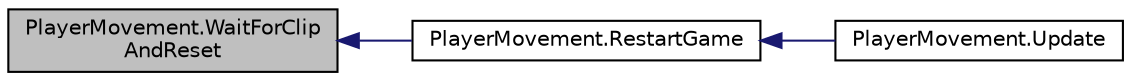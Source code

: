 digraph "PlayerMovement.WaitForClipAndReset"
{
  edge [fontname="Helvetica",fontsize="10",labelfontname="Helvetica",labelfontsize="10"];
  node [fontname="Helvetica",fontsize="10",shape=record];
  rankdir="LR";
  Node68 [label="PlayerMovement.WaitForClip\lAndReset",height=0.2,width=0.4,color="black", fillcolor="grey75", style="filled", fontcolor="black"];
  Node68 -> Node69 [dir="back",color="midnightblue",fontsize="10",style="solid",fontname="Helvetica"];
  Node69 [label="PlayerMovement.RestartGame",height=0.2,width=0.4,color="black", fillcolor="white", style="filled",URL="$class_player_movement.html#a5902557351986a2bd9594722861f6de6",tooltip="RestartGame: Restarts the game if the Player dies. "];
  Node69 -> Node70 [dir="back",color="midnightblue",fontsize="10",style="solid",fontname="Helvetica"];
  Node70 [label="PlayerMovement.Update",height=0.2,width=0.4,color="black", fillcolor="white", style="filled",URL="$class_player_movement.html#aaf9b77d7177d538be9c1447d08191322"];
}
